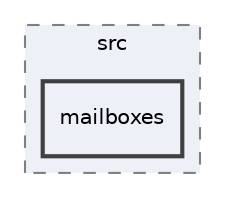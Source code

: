 digraph "D:/School/Minor Robotica/ExR1 Project/ros_test_ws/src/main/src/mailboxes"
{
 // LATEX_PDF_SIZE
  edge [fontname="Helvetica",fontsize="10",labelfontname="Helvetica",labelfontsize="10"];
  node [fontname="Helvetica",fontsize="10",shape=record];
  compound=true
  subgraph clusterdir_0636f5c5847c67f0c5238c665c2bb30f {
    graph [ bgcolor="#edf0f7", pencolor="grey50", style="filled,dashed,", label="src", fontname="Helvetica", fontsize="10", URL="dir_0636f5c5847c67f0c5238c665c2bb30f.html"]
  dir_f8483147860fb878df3978379e00b6a2 [shape=box, label="mailboxes", style="filled,bold,", fillcolor="#edf0f7", color="grey25", URL="dir_f8483147860fb878df3978379e00b6a2.html"];
  }
}
